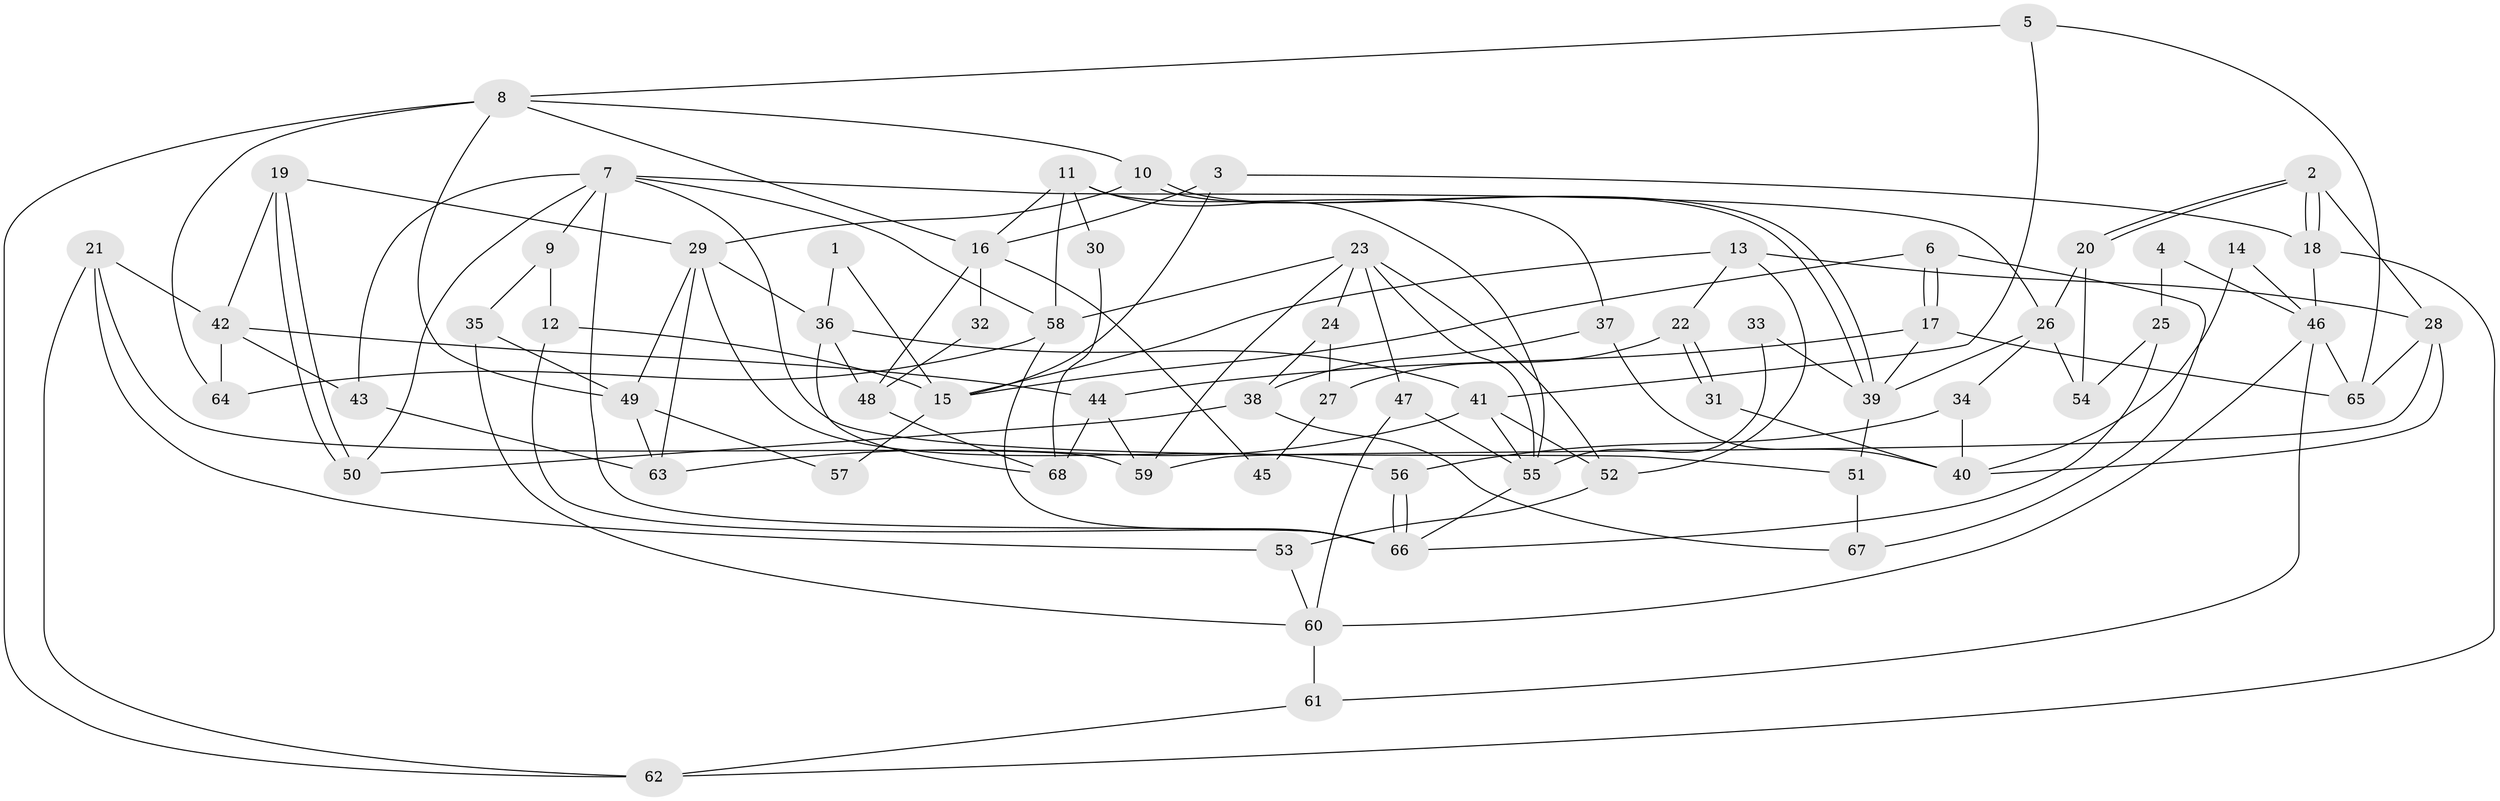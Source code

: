 // coarse degree distribution, {2: 0.0851063829787234, 7: 0.0425531914893617, 5: 0.23404255319148937, 3: 0.2765957446808511, 10: 0.02127659574468085, 6: 0.0851063829787234, 8: 0.0851063829787234, 4: 0.1702127659574468}
// Generated by graph-tools (version 1.1) at 2025/52/02/27/25 19:52:05]
// undirected, 68 vertices, 136 edges
graph export_dot {
graph [start="1"]
  node [color=gray90,style=filled];
  1;
  2;
  3;
  4;
  5;
  6;
  7;
  8;
  9;
  10;
  11;
  12;
  13;
  14;
  15;
  16;
  17;
  18;
  19;
  20;
  21;
  22;
  23;
  24;
  25;
  26;
  27;
  28;
  29;
  30;
  31;
  32;
  33;
  34;
  35;
  36;
  37;
  38;
  39;
  40;
  41;
  42;
  43;
  44;
  45;
  46;
  47;
  48;
  49;
  50;
  51;
  52;
  53;
  54;
  55;
  56;
  57;
  58;
  59;
  60;
  61;
  62;
  63;
  64;
  65;
  66;
  67;
  68;
  1 -- 36;
  1 -- 15;
  2 -- 20;
  2 -- 20;
  2 -- 18;
  2 -- 18;
  2 -- 28;
  3 -- 18;
  3 -- 15;
  3 -- 16;
  4 -- 25;
  4 -- 46;
  5 -- 8;
  5 -- 41;
  5 -- 65;
  6 -- 15;
  6 -- 17;
  6 -- 17;
  6 -- 67;
  7 -- 66;
  7 -- 43;
  7 -- 9;
  7 -- 26;
  7 -- 50;
  7 -- 51;
  7 -- 58;
  8 -- 10;
  8 -- 62;
  8 -- 16;
  8 -- 49;
  8 -- 64;
  9 -- 35;
  9 -- 12;
  10 -- 29;
  10 -- 39;
  10 -- 39;
  11 -- 58;
  11 -- 16;
  11 -- 30;
  11 -- 37;
  11 -- 55;
  12 -- 66;
  12 -- 15;
  13 -- 52;
  13 -- 28;
  13 -- 15;
  13 -- 22;
  14 -- 46;
  14 -- 40;
  15 -- 57;
  16 -- 32;
  16 -- 45;
  16 -- 48;
  17 -- 65;
  17 -- 39;
  17 -- 44;
  18 -- 46;
  18 -- 62;
  19 -- 50;
  19 -- 50;
  19 -- 29;
  19 -- 42;
  20 -- 26;
  20 -- 54;
  21 -- 42;
  21 -- 59;
  21 -- 53;
  21 -- 62;
  22 -- 31;
  22 -- 31;
  22 -- 27;
  23 -- 47;
  23 -- 55;
  23 -- 24;
  23 -- 52;
  23 -- 58;
  23 -- 59;
  24 -- 38;
  24 -- 27;
  25 -- 54;
  25 -- 66;
  26 -- 39;
  26 -- 34;
  26 -- 54;
  27 -- 45;
  28 -- 59;
  28 -- 40;
  28 -- 65;
  29 -- 56;
  29 -- 36;
  29 -- 49;
  29 -- 63;
  30 -- 68;
  31 -- 40;
  32 -- 48;
  33 -- 39;
  33 -- 55;
  34 -- 40;
  34 -- 56;
  35 -- 49;
  35 -- 60;
  36 -- 68;
  36 -- 41;
  36 -- 48;
  37 -- 38;
  37 -- 40;
  38 -- 67;
  38 -- 50;
  39 -- 51;
  41 -- 55;
  41 -- 63;
  41 -- 52;
  42 -- 64;
  42 -- 43;
  42 -- 44;
  43 -- 63;
  44 -- 59;
  44 -- 68;
  46 -- 65;
  46 -- 61;
  46 -- 60;
  47 -- 55;
  47 -- 60;
  48 -- 68;
  49 -- 57;
  49 -- 63;
  51 -- 67;
  52 -- 53;
  53 -- 60;
  55 -- 66;
  56 -- 66;
  56 -- 66;
  58 -- 64;
  58 -- 66;
  60 -- 61;
  61 -- 62;
}
